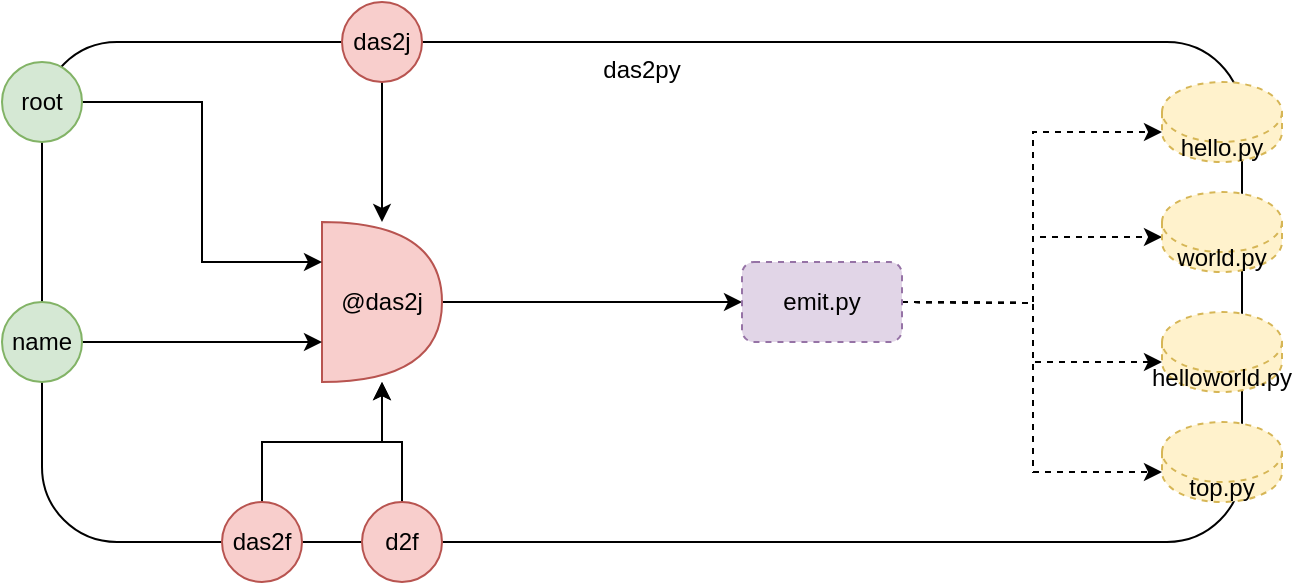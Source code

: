 <mxfile version="14.6.13" type="device" pages="5"><diagram name="das2py" id="9DYLcLWnJguJv8Yd-ZPP"><mxGraphModel dx="1843" dy="1282" grid="1" gridSize="10" guides="1" tooltips="1" connect="1" arrows="1" fold="1" page="1" pageScale="1" pageWidth="1100" pageHeight="850" math="0" shadow="0"><root><mxCell id="d20j3JgO-_pLVI0-bR6E-0"/><mxCell id="d20j3JgO-_pLVI0-bR6E-1" parent="d20j3JgO-_pLVI0-bR6E-0"/><mxCell id="d20j3JgO-_pLVI0-bR6E-3" value="das2py" style="rounded=1;whiteSpace=wrap;html=1;verticalAlign=top;" vertex="1" parent="d20j3JgO-_pLVI0-bR6E-1"><mxGeometry x="120" y="80" width="600" height="250" as="geometry"/></mxCell><mxCell id="d20j3JgO-_pLVI0-bR6E-4" style="edgeStyle=orthogonalEdgeStyle;rounded=0;orthogonalLoop=1;jettySize=auto;html=1;exitX=0.5;exitY=1;exitDx=0;exitDy=0;" edge="1" parent="d20j3JgO-_pLVI0-bR6E-1" source="d20j3JgO-_pLVI0-bR6E-5" target="d20j3JgO-_pLVI0-bR6E-7"><mxGeometry relative="1" as="geometry"/></mxCell><mxCell id="d20j3JgO-_pLVI0-bR6E-5" value="das2j" style="ellipse;whiteSpace=wrap;html=1;aspect=fixed;fillColor=#f8cecc;strokeColor=#b85450;" vertex="1" parent="d20j3JgO-_pLVI0-bR6E-1"><mxGeometry x="270" y="60" width="40" height="40" as="geometry"/></mxCell><mxCell id="d20j3JgO-_pLVI0-bR6E-6" style="edgeStyle=orthogonalEdgeStyle;rounded=0;orthogonalLoop=1;jettySize=auto;html=1;exitX=1;exitY=0.5;exitDx=0;exitDy=0;exitPerimeter=0;entryX=0;entryY=0.5;entryDx=0;entryDy=0;" edge="1" parent="d20j3JgO-_pLVI0-bR6E-1" source="d20j3JgO-_pLVI0-bR6E-7" target="d20j3JgO-_pLVI0-bR6E-71"><mxGeometry relative="1" as="geometry"><mxPoint x="360" y="210" as="targetPoint"/></mxGeometry></mxCell><mxCell id="d20j3JgO-_pLVI0-bR6E-7" value="@das2j" style="shape=or;whiteSpace=wrap;html=1;fillColor=#f8cecc;strokeColor=#b85450;" vertex="1" parent="d20j3JgO-_pLVI0-bR6E-1"><mxGeometry x="260" y="170" width="60" height="80" as="geometry"/></mxCell><mxCell id="d20j3JgO-_pLVI0-bR6E-8" style="edgeStyle=orthogonalEdgeStyle;rounded=0;orthogonalLoop=1;jettySize=auto;html=1;exitX=1;exitY=0.5;exitDx=0;exitDy=0;exitPerimeter=0;entryX=0;entryY=1;entryDx=0;entryDy=-15;dashed=1;entryPerimeter=0;" edge="1" parent="d20j3JgO-_pLVI0-bR6E-1" target="d20j3JgO-_pLVI0-bR6E-63"><mxGeometry relative="1" as="geometry"><mxPoint x="550.0" y="210" as="sourcePoint"/></mxGeometry></mxCell><mxCell id="d20j3JgO-_pLVI0-bR6E-9" style="edgeStyle=orthogonalEdgeStyle;rounded=0;orthogonalLoop=1;jettySize=auto;html=1;entryX=0;entryY=1;entryDx=0;entryDy=-15;dashed=1;entryPerimeter=0;" edge="1" parent="d20j3JgO-_pLVI0-bR6E-1" target="d20j3JgO-_pLVI0-bR6E-65"><mxGeometry relative="1" as="geometry"><mxPoint x="550.0" y="210" as="sourcePoint"/></mxGeometry></mxCell><mxCell id="d20j3JgO-_pLVI0-bR6E-10" style="edgeStyle=orthogonalEdgeStyle;rounded=0;orthogonalLoop=1;jettySize=auto;html=1;entryX=0;entryY=1;entryDx=0;entryDy=-15;dashed=1;entryPerimeter=0;" edge="1" parent="d20j3JgO-_pLVI0-bR6E-1" target="d20j3JgO-_pLVI0-bR6E-66"><mxGeometry relative="1" as="geometry"><mxPoint x="550.0" y="210" as="sourcePoint"/></mxGeometry></mxCell><mxCell id="d20j3JgO-_pLVI0-bR6E-11" style="edgeStyle=orthogonalEdgeStyle;rounded=0;orthogonalLoop=1;jettySize=auto;html=1;entryX=0;entryY=0;entryDx=0;entryDy=22.5;dashed=1;entryPerimeter=0;" edge="1" parent="d20j3JgO-_pLVI0-bR6E-1" target="d20j3JgO-_pLVI0-bR6E-64"><mxGeometry relative="1" as="geometry"><mxPoint x="550.0" y="210" as="sourcePoint"/></mxGeometry></mxCell><mxCell id="d20j3JgO-_pLVI0-bR6E-30" style="edgeStyle=orthogonalEdgeStyle;rounded=0;orthogonalLoop=1;jettySize=auto;html=1;exitX=1;exitY=0.5;exitDx=0;exitDy=0;entryX=0;entryY=0.75;entryDx=0;entryDy=0;entryPerimeter=0;" edge="1" parent="d20j3JgO-_pLVI0-bR6E-1" source="d20j3JgO-_pLVI0-bR6E-31" target="d20j3JgO-_pLVI0-bR6E-7"><mxGeometry relative="1" as="geometry"/></mxCell><mxCell id="d20j3JgO-_pLVI0-bR6E-31" value="name" style="ellipse;whiteSpace=wrap;html=1;aspect=fixed;fillColor=#d5e8d4;strokeColor=#82b366;" vertex="1" parent="d20j3JgO-_pLVI0-bR6E-1"><mxGeometry x="100" y="210" width="40" height="40" as="geometry"/></mxCell><mxCell id="d20j3JgO-_pLVI0-bR6E-52" style="edgeStyle=orthogonalEdgeStyle;rounded=0;orthogonalLoop=1;jettySize=auto;html=1;exitX=1;exitY=0.5;exitDx=0;exitDy=0;entryX=0;entryY=0.25;entryDx=0;entryDy=0;entryPerimeter=0;endArrow=classic;endFill=1;strokeColor=#000000;strokeWidth=1;" edge="1" parent="d20j3JgO-_pLVI0-bR6E-1" source="d20j3JgO-_pLVI0-bR6E-53" target="d20j3JgO-_pLVI0-bR6E-7"><mxGeometry relative="1" as="geometry"/></mxCell><mxCell id="d20j3JgO-_pLVI0-bR6E-53" value="root" style="ellipse;whiteSpace=wrap;html=1;aspect=fixed;fillColor=#d5e8d4;strokeColor=#82b366;" vertex="1" parent="d20j3JgO-_pLVI0-bR6E-1"><mxGeometry x="100" y="90" width="40" height="40" as="geometry"/></mxCell><mxCell id="d20j3JgO-_pLVI0-bR6E-63" value="hello.py" style="shape=cylinder3;whiteSpace=wrap;html=1;boundedLbl=1;backgroundOutline=1;size=15;dashed=1;fillColor=#fff2cc;strokeColor=#d6b656;" vertex="1" parent="d20j3JgO-_pLVI0-bR6E-1"><mxGeometry x="680" y="100" width="60" height="40" as="geometry"/></mxCell><mxCell id="d20j3JgO-_pLVI0-bR6E-64" value="world.py" style="shape=cylinder3;whiteSpace=wrap;html=1;boundedLbl=1;backgroundOutline=1;size=15;dashed=1;fillColor=#fff2cc;strokeColor=#d6b656;" vertex="1" parent="d20j3JgO-_pLVI0-bR6E-1"><mxGeometry x="680" y="155" width="60" height="40" as="geometry"/></mxCell><mxCell id="d20j3JgO-_pLVI0-bR6E-65" value="helloworld.py" style="shape=cylinder3;whiteSpace=wrap;html=1;boundedLbl=1;backgroundOutline=1;size=15;dashed=1;fillColor=#fff2cc;strokeColor=#d6b656;" vertex="1" parent="d20j3JgO-_pLVI0-bR6E-1"><mxGeometry x="680" y="215" width="60" height="40" as="geometry"/></mxCell><mxCell id="d20j3JgO-_pLVI0-bR6E-66" value="top.py" style="shape=cylinder3;whiteSpace=wrap;html=1;boundedLbl=1;backgroundOutline=1;size=15;dashed=1;fillColor=#fff2cc;strokeColor=#d6b656;" vertex="1" parent="d20j3JgO-_pLVI0-bR6E-1"><mxGeometry x="680" y="270" width="60" height="40" as="geometry"/></mxCell><mxCell id="d20j3JgO-_pLVI0-bR6E-67" style="edgeStyle=orthogonalEdgeStyle;rounded=0;orthogonalLoop=1;jettySize=auto;html=1;endArrow=classic;endFill=1;strokeColor=#000000;strokeWidth=1;" edge="1" parent="d20j3JgO-_pLVI0-bR6E-1" source="d20j3JgO-_pLVI0-bR6E-68" target="d20j3JgO-_pLVI0-bR6E-7"><mxGeometry relative="1" as="geometry"><Array as="points"><mxPoint x="230" y="280"/><mxPoint x="290" y="280"/></Array></mxGeometry></mxCell><mxCell id="d20j3JgO-_pLVI0-bR6E-68" value="das2f" style="ellipse;whiteSpace=wrap;html=1;aspect=fixed;fillColor=#f8cecc;strokeColor=#b85450;" vertex="1" parent="d20j3JgO-_pLVI0-bR6E-1"><mxGeometry x="210" y="310" width="40" height="40" as="geometry"/></mxCell><mxCell id="d20j3JgO-_pLVI0-bR6E-69" style="edgeStyle=orthogonalEdgeStyle;rounded=0;orthogonalLoop=1;jettySize=auto;html=1;exitX=0.5;exitY=0;exitDx=0;exitDy=0;endArrow=classic;endFill=1;strokeColor=#000000;strokeWidth=1;" edge="1" parent="d20j3JgO-_pLVI0-bR6E-1" source="d20j3JgO-_pLVI0-bR6E-70" target="d20j3JgO-_pLVI0-bR6E-7"><mxGeometry relative="1" as="geometry"/></mxCell><mxCell id="d20j3JgO-_pLVI0-bR6E-70" value="d2f" style="ellipse;whiteSpace=wrap;html=1;aspect=fixed;fillColor=#f8cecc;strokeColor=#b85450;" vertex="1" parent="d20j3JgO-_pLVI0-bR6E-1"><mxGeometry x="280" y="310" width="40" height="40" as="geometry"/></mxCell><mxCell id="d20j3JgO-_pLVI0-bR6E-71" value="emit.py" style="rounded=1;whiteSpace=wrap;html=1;fillColor=#e1d5e7;strokeColor=#9673a6;dashed=1;" vertex="1" parent="d20j3JgO-_pLVI0-bR6E-1"><mxGeometry x="470" y="190" width="80" height="40" as="geometry"/></mxCell></root></mxGraphModel></diagram><diagram name="das2j" id="S0UH6ETYxA99U-eOvsfX"><mxGraphModel dx="1106" dy="769" grid="1" gridSize="10" guides="1" tooltips="1" connect="1" arrows="1" fold="1" page="1" pageScale="1" pageWidth="1100" pageHeight="850" math="0" shadow="0"><root><mxCell id="1F_wkadoVU51hb8xcIKA-0"/><mxCell id="1F_wkadoVU51hb8xcIKA-1" parent="1F_wkadoVU51hb8xcIKA-0"/><mxCell id="1F_wkadoVU51hb8xcIKA-12" value="das2j" style="rounded=1;whiteSpace=wrap;html=1;verticalAlign=top;" vertex="1" parent="1F_wkadoVU51hb8xcIKA-1"><mxGeometry x="140" y="420" width="650" height="230" as="geometry"/></mxCell><mxCell id="1F_wkadoVU51hb8xcIKA-13" style="edgeStyle=orthogonalEdgeStyle;rounded=0;orthogonalLoop=1;jettySize=auto;html=1;entryX=0;entryY=0.5;entryDx=0;entryDy=0;entryPerimeter=0;" edge="1" parent="1F_wkadoVU51hb8xcIKA-1" source="1F_wkadoVU51hb8xcIKA-14" target="1F_wkadoVU51hb8xcIKA-19"><mxGeometry relative="1" as="geometry"/></mxCell><mxCell id="1F_wkadoVU51hb8xcIKA-14" value="name&lt;br&gt;4" style="ellipse;whiteSpace=wrap;html=1;aspect=fixed;fillColor=#d5e8d4;strokeColor=#82b366;" vertex="1" parent="1F_wkadoVU51hb8xcIKA-1"><mxGeometry x="120" y="530" width="40" height="40" as="geometry"/></mxCell><mxCell id="1F_wkadoVU51hb8xcIKA-15" style="edgeStyle=orthogonalEdgeStyle;rounded=0;orthogonalLoop=1;jettySize=auto;html=1;exitX=0.5;exitY=1;exitDx=0;exitDy=0;" edge="1" parent="1F_wkadoVU51hb8xcIKA-1" source="1F_wkadoVU51hb8xcIKA-16" target="1F_wkadoVU51hb8xcIKA-19"><mxGeometry relative="1" as="geometry"/></mxCell><mxCell id="1F_wkadoVU51hb8xcIKA-16" value="das2f&lt;br&gt;6" style="ellipse;whiteSpace=wrap;html=1;aspect=fixed;fillColor=#f8cecc;strokeColor=#b85450;" vertex="1" parent="1F_wkadoVU51hb8xcIKA-1"><mxGeometry x="280" y="400" width="40" height="40" as="geometry"/></mxCell><mxCell id="1F_wkadoVU51hb8xcIKA-17" style="edgeStyle=orthogonalEdgeStyle;rounded=0;orthogonalLoop=1;jettySize=auto;html=1;exitX=1;exitY=0.5;exitDx=0;exitDy=0;exitPerimeter=0;endArrow=classic;endFill=1;strokeColor=#000000;strokeWidth=1;" edge="1" parent="1F_wkadoVU51hb8xcIKA-1" source="1F_wkadoVU51hb8xcIKA-19"><mxGeometry relative="1" as="geometry"><mxPoint x="520" y="550" as="targetPoint"/></mxGeometry></mxCell><mxCell id="1F_wkadoVU51hb8xcIKA-18" value="fb" style="edgeLabel;html=1;align=center;verticalAlign=middle;resizable=0;points=[];" vertex="1" connectable="0" parent="1F_wkadoVU51hb8xcIKA-17"><mxGeometry x="-0.011" y="-2" relative="1" as="geometry"><mxPoint as="offset"/></mxGeometry></mxCell><mxCell id="1F_wkadoVU51hb8xcIKA-19" value="@das2f" style="shape=or;whiteSpace=wrap;html=1;fillColor=#f8cecc;strokeColor=#b85450;" vertex="1" parent="1F_wkadoVU51hb8xcIKA-1"><mxGeometry x="270" y="510" width="60" height="80" as="geometry"/></mxCell><mxCell id="1F_wkadoVU51hb8xcIKA-20" value="das2f" style="rounded=1;whiteSpace=wrap;html=1;verticalAlign=top;" vertex="1" parent="1F_wkadoVU51hb8xcIKA-1"><mxGeometry x="140" y="690" width="570" height="210" as="geometry"/></mxCell><mxCell id="1F_wkadoVU51hb8xcIKA-25" style="edgeStyle=orthogonalEdgeStyle;rounded=0;orthogonalLoop=1;jettySize=auto;html=1;exitX=1;exitY=0.5;exitDx=0;exitDy=0;entryX=0;entryY=0.5;entryDx=0;entryDy=0;dashed=1;endArrow=classic;endFill=1;strokeColor=#000000;strokeWidth=1;" edge="1" parent="1F_wkadoVU51hb8xcIKA-1" target="1F_wkadoVU51hb8xcIKA-73"><mxGeometry relative="1" as="geometry"><mxPoint x="600.0" y="820.0" as="targetPoint"/><mxPoint x="560" y="820" as="sourcePoint"/></mxGeometry></mxCell><mxCell id="1F_wkadoVU51hb8xcIKA-50" style="edgeStyle=orthogonalEdgeStyle;rounded=0;orthogonalLoop=1;jettySize=auto;html=1;entryX=0;entryY=0.25;entryDx=0;entryDy=0;entryPerimeter=0;endArrow=classic;endFill=1;strokeColor=#000000;strokeWidth=1;" edge="1" parent="1F_wkadoVU51hb8xcIKA-1" source="1F_wkadoVU51hb8xcIKA-51" target="1F_wkadoVU51hb8xcIKA-19"><mxGeometry relative="1" as="geometry"><Array as="points"><mxPoint x="240" y="480"/><mxPoint x="240" y="530"/></Array></mxGeometry></mxCell><mxCell id="1F_wkadoVU51hb8xcIKA-51" value="root&lt;br&gt;3" style="ellipse;whiteSpace=wrap;html=1;aspect=fixed;fillColor=#d5e8d4;strokeColor=#82b366;" vertex="1" parent="1F_wkadoVU51hb8xcIKA-1"><mxGeometry x="120" y="460" width="40" height="40" as="geometry"/></mxCell><mxCell id="1F_wkadoVU51hb8xcIKA-59" style="edgeStyle=orthogonalEdgeStyle;rounded=0;orthogonalLoop=1;jettySize=auto;html=1;exitX=1;exitY=0.5;exitDx=0;exitDy=0;entryX=0;entryY=0.75;entryDx=0;entryDy=0;entryPerimeter=0;endArrow=classic;endFill=1;strokeColor=#000000;strokeWidth=1;" edge="1" parent="1F_wkadoVU51hb8xcIKA-1" source="1F_wkadoVU51hb8xcIKA-60" target="1F_wkadoVU51hb8xcIKA-19"><mxGeometry relative="1" as="geometry"/></mxCell><mxCell id="1F_wkadoVU51hb8xcIKA-60" value="d2f&lt;br&gt;5" style="ellipse;whiteSpace=wrap;html=1;aspect=fixed;fillColor=#f8cecc;strokeColor=#b85450;" vertex="1" parent="1F_wkadoVU51hb8xcIKA-1"><mxGeometry x="120" y="590" width="40" height="40" as="geometry"/></mxCell><mxCell id="1F_wkadoVU51hb8xcIKA-61" style="edgeStyle=orthogonalEdgeStyle;rounded=0;orthogonalLoop=1;jettySize=auto;html=1;exitX=1;exitY=0.5;exitDx=0;exitDy=0;entryX=0;entryY=0.5;entryDx=0;entryDy=0;dashed=1;endArrow=classic;endFill=1;strokeColor=#000000;strokeWidth=1;" edge="1" parent="1F_wkadoVU51hb8xcIKA-1" source="1F_wkadoVU51hb8xcIKA-62" target="1F_wkadoVU51hb8xcIKA-74"><mxGeometry relative="1" as="geometry"/></mxCell><mxCell id="1F_wkadoVU51hb8xcIKA-62" value="" style="rounded=1;whiteSpace=wrap;html=1;fillColor=#e1d5e7;strokeColor=#9673a6;dashed=1;" vertex="1" parent="1F_wkadoVU51hb8xcIKA-1"><mxGeometry x="520" y="530" width="80" height="40" as="geometry"/></mxCell><mxCell id="1F_wkadoVU51hb8xcIKA-73" value="fb" style="ellipse;whiteSpace=wrap;html=1;aspect=fixed;fillColor=#fff2cc;strokeColor=#d6b656;" vertex="1" parent="1F_wkadoVU51hb8xcIKA-1"><mxGeometry x="690" y="800" width="40" height="40" as="geometry"/></mxCell><mxCell id="1F_wkadoVU51hb8xcIKA-74" value="json" style="ellipse;whiteSpace=wrap;html=1;aspect=fixed;fillColor=#fff2cc;strokeColor=#d6b656;" vertex="1" parent="1F_wkadoVU51hb8xcIKA-1"><mxGeometry x="770" y="530" width="40" height="40" as="geometry"/></mxCell></root></mxGraphModel></diagram><diagram name="das2f" id="x_h_1DCZVmt9N0B3Liyk"><mxGraphModel dx="1106" dy="769" grid="1" gridSize="10" guides="1" tooltips="1" connect="1" arrows="1" fold="1" page="1" pageScale="1" pageWidth="1100" pageHeight="850" math="0" shadow="0"><root><mxCell id="S8EHUUhpKhgwpKNhzL5N-0"/><mxCell id="S8EHUUhpKhgwpKNhzL5N-1" parent="S8EHUUhpKhgwpKNhzL5N-0"/><mxCell id="S8EHUUhpKhgwpKNhzL5N-20" value="das2f" style="rounded=1;whiteSpace=wrap;html=1;verticalAlign=top;" vertex="1" parent="S8EHUUhpKhgwpKNhzL5N-1"><mxGeometry x="140" y="690" width="570" height="210" as="geometry"/></mxCell><mxCell id="S8EHUUhpKhgwpKNhzL5N-21" style="edgeStyle=orthogonalEdgeStyle;rounded=0;orthogonalLoop=1;jettySize=auto;html=1;exitX=0.5;exitY=1;exitDx=0;exitDy=0;" edge="1" parent="S8EHUUhpKhgwpKNhzL5N-1" source="S8EHUUhpKhgwpKNhzL5N-22" target="S8EHUUhpKhgwpKNhzL5N-24"><mxGeometry relative="1" as="geometry"/></mxCell><mxCell id="S8EHUUhpKhgwpKNhzL5N-22" value="d2f" style="ellipse;whiteSpace=wrap;html=1;aspect=fixed;fillColor=#f8cecc;strokeColor=#b85450;" vertex="1" parent="S8EHUUhpKhgwpKNhzL5N-1"><mxGeometry x="280" y="670" width="40" height="40" as="geometry"/></mxCell><mxCell id="S8EHUUhpKhgwpKNhzL5N-23" style="edgeStyle=orthogonalEdgeStyle;rounded=0;orthogonalLoop=1;jettySize=auto;html=1;exitX=1;exitY=0.5;exitDx=0;exitDy=0;exitPerimeter=0;entryX=0;entryY=0.5;entryDx=0;entryDy=0;entryPerimeter=0;endArrow=classic;endFill=1;strokeColor=#000000;strokeWidth=1;opacity=50;" edge="1" parent="S8EHUUhpKhgwpKNhzL5N-1" source="S8EHUUhpKhgwpKNhzL5N-24" target="S8EHUUhpKhgwpKNhzL5N-76"><mxGeometry relative="1" as="geometry"/></mxCell><mxCell id="S8EHUUhpKhgwpKNhzL5N-24" value="@d2f" style="shape=or;whiteSpace=wrap;html=1;fillColor=#f8cecc;strokeColor=#b85450;" vertex="1" parent="S8EHUUhpKhgwpKNhzL5N-1"><mxGeometry x="270" y="780" width="60" height="80" as="geometry"/></mxCell><mxCell id="S8EHUUhpKhgwpKNhzL5N-25" style="edgeStyle=orthogonalEdgeStyle;rounded=0;orthogonalLoop=1;jettySize=auto;html=1;exitX=1;exitY=0.5;exitDx=0;exitDy=0;entryX=0;entryY=0.5;entryDx=0;entryDy=0;dashed=1;endArrow=classic;endFill=1;strokeColor=#000000;strokeWidth=1;" edge="1" parent="S8EHUUhpKhgwpKNhzL5N-1" source="S8EHUUhpKhgwpKNhzL5N-26" target="S8EHUUhpKhgwpKNhzL5N-73"><mxGeometry relative="1" as="geometry"><mxPoint x="600.0" y="820.0" as="targetPoint"/></mxGeometry></mxCell><mxCell id="S8EHUUhpKhgwpKNhzL5N-26" value="" style="rounded=1;whiteSpace=wrap;html=1;fillColor=#e1d5e7;strokeColor=#9673a6;dashed=1;" vertex="1" parent="S8EHUUhpKhgwpKNhzL5N-1"><mxGeometry x="480" y="800" width="80" height="40" as="geometry"/></mxCell><mxCell id="S8EHUUhpKhgwpKNhzL5N-32" style="edgeStyle=orthogonalEdgeStyle;rounded=0;orthogonalLoop=1;jettySize=auto;html=1;exitX=1;exitY=0.5;exitDx=0;exitDy=0;entryX=0;entryY=0.75;entryDx=0;entryDy=0;entryPerimeter=0;endArrow=classicThin;endFill=1;strokeWidth=1;" edge="1" parent="S8EHUUhpKhgwpKNhzL5N-1" source="S8EHUUhpKhgwpKNhzL5N-33" target="S8EHUUhpKhgwpKNhzL5N-24"><mxGeometry relative="1" as="geometry"/></mxCell><mxCell id="S8EHUUhpKhgwpKNhzL5N-33" value="name" style="ellipse;whiteSpace=wrap;html=1;aspect=fixed;fillColor=#d5e8d4;strokeColor=#6c8ebf;" vertex="1" parent="S8EHUUhpKhgwpKNhzL5N-1"><mxGeometry x="120" y="820" width="40" height="40" as="geometry"/></mxCell><mxCell id="S8EHUUhpKhgwpKNhzL5N-48" style="edgeStyle=orthogonalEdgeStyle;rounded=0;orthogonalLoop=1;jettySize=auto;html=1;exitX=1;exitY=0.5;exitDx=0;exitDy=0;entryX=0;entryY=0.25;entryDx=0;entryDy=0;entryPerimeter=0;endArrow=classicThin;endFill=1;strokeWidth=1;" edge="1" parent="S8EHUUhpKhgwpKNhzL5N-1" source="S8EHUUhpKhgwpKNhzL5N-49" target="S8EHUUhpKhgwpKNhzL5N-24"><mxGeometry relative="1" as="geometry"/></mxCell><mxCell id="S8EHUUhpKhgwpKNhzL5N-49" value="root" style="ellipse;whiteSpace=wrap;html=1;aspect=fixed;fillColor=#d5e8d4;strokeColor=#82b366;" vertex="1" parent="S8EHUUhpKhgwpKNhzL5N-1"><mxGeometry x="120" y="740" width="40" height="40" as="geometry"/></mxCell><mxCell id="S8EHUUhpKhgwpKNhzL5N-73" value="fb" style="ellipse;whiteSpace=wrap;html=1;aspect=fixed;fillColor=#fff2cc;strokeColor=#d6b656;" vertex="1" parent="S8EHUUhpKhgwpKNhzL5N-1"><mxGeometry x="690" y="800" width="40" height="40" as="geometry"/></mxCell><mxCell id="S8EHUUhpKhgwpKNhzL5N-75" style="edgeStyle=orthogonalEdgeStyle;rounded=0;orthogonalLoop=1;jettySize=auto;html=1;exitX=1;exitY=0;exitDx=0;exitDy=30;exitPerimeter=0;entryX=0;entryY=0.5;entryDx=0;entryDy=0;dashed=1;endArrow=classic;endFill=1;strokeColor=#000000;strokeWidth=1;opacity=50;" edge="1" parent="S8EHUUhpKhgwpKNhzL5N-1" source="S8EHUUhpKhgwpKNhzL5N-76" target="S8EHUUhpKhgwpKNhzL5N-26"><mxGeometry relative="1" as="geometry"/></mxCell><mxCell id="S8EHUUhpKhgwpKNhzL5N-76" value="fb.pl" style="shape=cylinder3;whiteSpace=wrap;html=1;boundedLbl=1;backgroundOutline=1;size=15;dashed=1;opacity=50;" vertex="1" parent="S8EHUUhpKhgwpKNhzL5N-1"><mxGeometry x="370" y="795" width="60" height="50" as="geometry"/></mxCell></root></mxGraphModel></diagram><diagram name="d2f" id="mx-KuRdPw8dYCFC_V-0q"><mxGraphModel dx="1106" dy="-81" grid="1" gridSize="10" guides="1" tooltips="1" connect="1" arrows="1" fold="1" page="1" pageScale="1" pageWidth="1100" pageHeight="850" math="0" shadow="0"><root><mxCell id="nqGomB7XpQBJ9pJzGd2I-0"/><mxCell id="nqGomB7XpQBJ9pJzGd2I-1" parent="nqGomB7XpQBJ9pJzGd2I-0"/><mxCell id="nqGomB7XpQBJ9pJzGd2I-27" value="d2f" style="rounded=1;whiteSpace=wrap;html=1;verticalAlign=top;" vertex="1" parent="nqGomB7XpQBJ9pJzGd2I-1"><mxGeometry x="140" y="960" width="300" height="230" as="geometry"/></mxCell><mxCell id="nqGomB7XpQBJ9pJzGd2I-28" style="edgeStyle=orthogonalEdgeStyle;rounded=0;orthogonalLoop=1;jettySize=auto;html=1;exitX=1;exitY=0.5;exitDx=0;exitDy=0;entryX=0;entryY=0.5;entryDx=0;entryDy=0;dashed=1;endArrow=classic;endFill=1;strokeColor=#000000;strokeWidth=1;" edge="1" parent="nqGomB7XpQBJ9pJzGd2I-1" source="nqGomB7XpQBJ9pJzGd2I-29" target="nqGomB7XpQBJ9pJzGd2I-72"><mxGeometry relative="1" as="geometry"/></mxCell><mxCell id="nqGomB7XpQBJ9pJzGd2I-29" value="" style="rounded=1;whiteSpace=wrap;html=1;fillColor=#e1d5e7;strokeColor=#9673a6;" vertex="1" parent="nqGomB7XpQBJ9pJzGd2I-1"><mxGeometry x="220" y="1080" width="80" height="60" as="geometry"/></mxCell><mxCell id="nqGomB7XpQBJ9pJzGd2I-34" style="edgeStyle=orthogonalEdgeStyle;rounded=0;orthogonalLoop=1;jettySize=auto;html=1;exitX=1;exitY=0.5;exitDx=0;exitDy=0;entryX=0;entryY=0.5;entryDx=0;entryDy=0;" edge="1" parent="nqGomB7XpQBJ9pJzGd2I-1" source="nqGomB7XpQBJ9pJzGd2I-36" target="nqGomB7XpQBJ9pJzGd2I-29"><mxGeometry relative="1" as="geometry"/></mxCell><mxCell id="nqGomB7XpQBJ9pJzGd2I-35" value="duct2" style="edgeLabel;html=1;align=center;verticalAlign=middle;resizable=0;points=[];" vertex="1" connectable="0" parent="nqGomB7XpQBJ9pJzGd2I-34"><mxGeometry x="-0.233" y="2" relative="1" as="geometry"><mxPoint as="offset"/></mxGeometry></mxCell><mxCell id="nqGomB7XpQBJ9pJzGd2I-36" value="name" style="ellipse;whiteSpace=wrap;html=1;aspect=fixed;fillColor=#d5e8d4;strokeColor=#6c8ebf;" vertex="1" parent="nqGomB7XpQBJ9pJzGd2I-1"><mxGeometry x="120" y="1090" width="40" height="40" as="geometry"/></mxCell><mxCell id="nqGomB7XpQBJ9pJzGd2I-37" value="pfr" style="ellipse;whiteSpace=wrap;html=1;aspect=fixed;fillColor=#f8cecc;strokeColor=#b85450;" vertex="1" parent="nqGomB7XpQBJ9pJzGd2I-1"><mxGeometry x="210" y="990" width="40" height="40" as="geometry"/></mxCell><mxCell id="nqGomB7XpQBJ9pJzGd2I-38" value="sed" style="ellipse;whiteSpace=wrap;html=1;aspect=fixed;fillColor=#f8cecc;strokeColor=#b85450;" vertex="1" parent="nqGomB7XpQBJ9pJzGd2I-1"><mxGeometry x="300" y="990" width="40" height="40" as="geometry"/></mxCell><mxCell id="nqGomB7XpQBJ9pJzGd2I-39" value="sort" style="ellipse;whiteSpace=wrap;html=1;aspect=fixed;fillColor=#f8cecc;strokeColor=#b85450;" vertex="1" parent="nqGomB7XpQBJ9pJzGd2I-1"><mxGeometry x="355" y="990" width="40" height="40" as="geometry"/></mxCell><mxCell id="nqGomB7XpQBJ9pJzGd2I-45" style="edgeStyle=orthogonalEdgeStyle;rounded=0;orthogonalLoop=1;jettySize=auto;html=1;exitX=1;exitY=0.5;exitDx=0;exitDy=0;entryX=0;entryY=0.25;entryDx=0;entryDy=0;" edge="1" parent="nqGomB7XpQBJ9pJzGd2I-1" source="nqGomB7XpQBJ9pJzGd2I-47" target="nqGomB7XpQBJ9pJzGd2I-29"><mxGeometry relative="1" as="geometry"><Array as="points"><mxPoint x="200" y="1040"/><mxPoint x="200" y="1095"/></Array></mxGeometry></mxCell><mxCell id="nqGomB7XpQBJ9pJzGd2I-46" value="duct1" style="edgeLabel;html=1;align=center;verticalAlign=middle;resizable=0;points=[];" vertex="1" connectable="0" parent="nqGomB7XpQBJ9pJzGd2I-45"><mxGeometry x="0.13" relative="1" as="geometry"><mxPoint as="offset"/></mxGeometry></mxCell><mxCell id="nqGomB7XpQBJ9pJzGd2I-47" value="root" style="ellipse;whiteSpace=wrap;html=1;aspect=fixed;fillColor=#d5e8d4;strokeColor=#82b366;" vertex="1" parent="nqGomB7XpQBJ9pJzGd2I-1"><mxGeometry x="120" y="1020" width="40" height="40" as="geometry"/></mxCell><mxCell id="nqGomB7XpQBJ9pJzGd2I-72" value="fb" style="ellipse;whiteSpace=wrap;html=1;aspect=fixed;fillColor=#fff2cc;strokeColor=#d6b656;" vertex="1" parent="nqGomB7XpQBJ9pJzGd2I-1"><mxGeometry x="420" y="1090" width="40" height="40" as="geometry"/></mxCell><mxCell id="0aeY-QCUm9t17uxf2V8X-1" value="string" style="text;html=1;align=center;verticalAlign=middle;resizable=0;points=[];autosize=1;strokeColor=none;" vertex="1" parent="nqGomB7XpQBJ9pJzGd2I-1"><mxGeometry x="20" y="1030" width="40" height="20" as="geometry"/></mxCell><mxCell id="0aeY-QCUm9t17uxf2V8X-2" value="string" style="text;html=1;align=center;verticalAlign=middle;resizable=0;points=[];autosize=1;strokeColor=none;" vertex="1" parent="nqGomB7XpQBJ9pJzGd2I-1"><mxGeometry x="20" y="1100" width="40" height="20" as="geometry"/></mxCell><mxCell id="0aeY-QCUm9t17uxf2V8X-3" value="PROLOG style factbase" style="text;html=1;align=center;verticalAlign=middle;resizable=0;points=[];autosize=1;strokeColor=none;" vertex="1" parent="nqGomB7XpQBJ9pJzGd2I-1"><mxGeometry x="470" y="1100" width="140" height="20" as="geometry"/></mxCell></root></mxGraphModel></diagram><diagram id="QTGyIGncSPA2Pm1gwpI6" name="obsolete"><mxGraphModel dx="1106" dy="769" grid="1" gridSize="10" guides="1" tooltips="1" connect="1" arrows="1" fold="1" page="1" pageScale="1" pageWidth="1100" pageHeight="850" math="0" shadow="0"><root><mxCell id="0"/><mxCell id="1" parent="0"/><mxCell id="zOqLqZQxqcEyqAdoZ7LE-76" value="dev.bash" style="rounded=1;whiteSpace=wrap;html=1;verticalAlign=top;" parent="1" vertex="1"><mxGeometry x="80" y="1260" width="210" height="370" as="geometry"/></mxCell><mxCell id="zOqLqZQxqcEyqAdoZ7LE-1" value="das2py" style="rounded=1;whiteSpace=wrap;html=1;verticalAlign=top;" parent="1" vertex="1"><mxGeometry x="120" y="80" width="600" height="250" as="geometry"/></mxCell><mxCell id="zOqLqZQxqcEyqAdoZ7LE-20" style="edgeStyle=orthogonalEdgeStyle;rounded=0;orthogonalLoop=1;jettySize=auto;html=1;exitX=0.5;exitY=1;exitDx=0;exitDy=0;" parent="1" source="zOqLqZQxqcEyqAdoZ7LE-4" target="zOqLqZQxqcEyqAdoZ7LE-8" edge="1"><mxGeometry relative="1" as="geometry"/></mxCell><mxCell id="zOqLqZQxqcEyqAdoZ7LE-4" value="das2j" style="ellipse;whiteSpace=wrap;html=1;aspect=fixed;fillColor=#f8cecc;strokeColor=#b85450;" parent="1" vertex="1"><mxGeometry x="270" y="60" width="40" height="40" as="geometry"/></mxCell><mxCell id="zOqLqZQxqcEyqAdoZ7LE-11" style="edgeStyle=orthogonalEdgeStyle;rounded=0;orthogonalLoop=1;jettySize=auto;html=1;exitX=1;exitY=0.5;exitDx=0;exitDy=0;exitPerimeter=0;entryX=0;entryY=0.5;entryDx=0;entryDy=0;" parent="1" source="zOqLqZQxqcEyqAdoZ7LE-8" target="zOqLqZQxqcEyqAdoZ7LE-137" edge="1"><mxGeometry relative="1" as="geometry"><mxPoint x="360" y="210" as="targetPoint"/></mxGeometry></mxCell><mxCell id="zOqLqZQxqcEyqAdoZ7LE-8" value="@das2j" style="shape=or;whiteSpace=wrap;html=1;fillColor=#f8cecc;strokeColor=#b85450;" parent="1" vertex="1"><mxGeometry x="260" y="170" width="60" height="80" as="geometry"/></mxCell><mxCell id="zOqLqZQxqcEyqAdoZ7LE-16" style="edgeStyle=orthogonalEdgeStyle;rounded=0;orthogonalLoop=1;jettySize=auto;html=1;exitX=1;exitY=0.5;exitDx=0;exitDy=0;exitPerimeter=0;entryX=0;entryY=1;entryDx=0;entryDy=-15;dashed=1;entryPerimeter=0;" parent="1" target="zOqLqZQxqcEyqAdoZ7LE-128" edge="1"><mxGeometry relative="1" as="geometry"><mxPoint x="550.0" y="210" as="sourcePoint"/></mxGeometry></mxCell><mxCell id="zOqLqZQxqcEyqAdoZ7LE-26" style="edgeStyle=orthogonalEdgeStyle;rounded=0;orthogonalLoop=1;jettySize=auto;html=1;entryX=0;entryY=1;entryDx=0;entryDy=-15;dashed=1;entryPerimeter=0;" parent="1" target="zOqLqZQxqcEyqAdoZ7LE-130" edge="1"><mxGeometry relative="1" as="geometry"><mxPoint x="550.0" y="210" as="sourcePoint"/></mxGeometry></mxCell><mxCell id="zOqLqZQxqcEyqAdoZ7LE-27" style="edgeStyle=orthogonalEdgeStyle;rounded=0;orthogonalLoop=1;jettySize=auto;html=1;entryX=0;entryY=1;entryDx=0;entryDy=-15;dashed=1;entryPerimeter=0;" parent="1" target="zOqLqZQxqcEyqAdoZ7LE-131" edge="1"><mxGeometry relative="1" as="geometry"><mxPoint x="550.0" y="210" as="sourcePoint"/></mxGeometry></mxCell><mxCell id="zOqLqZQxqcEyqAdoZ7LE-28" style="edgeStyle=orthogonalEdgeStyle;rounded=0;orthogonalLoop=1;jettySize=auto;html=1;entryX=0;entryY=0;entryDx=0;entryDy=22.5;dashed=1;entryPerimeter=0;" parent="1" target="zOqLqZQxqcEyqAdoZ7LE-129" edge="1"><mxGeometry relative="1" as="geometry"><mxPoint x="550.0" y="210" as="sourcePoint"/></mxGeometry></mxCell><mxCell id="zOqLqZQxqcEyqAdoZ7LE-17" value="das2j" style="rounded=1;whiteSpace=wrap;html=1;verticalAlign=top;" parent="1" vertex="1"><mxGeometry x="140" y="420" width="650" height="230" as="geometry"/></mxCell><mxCell id="zOqLqZQxqcEyqAdoZ7LE-35" style="edgeStyle=orthogonalEdgeStyle;rounded=0;orthogonalLoop=1;jettySize=auto;html=1;entryX=0;entryY=0.5;entryDx=0;entryDy=0;entryPerimeter=0;" parent="1" source="zOqLqZQxqcEyqAdoZ7LE-18" target="zOqLqZQxqcEyqAdoZ7LE-34" edge="1"><mxGeometry relative="1" as="geometry"/></mxCell><mxCell id="zOqLqZQxqcEyqAdoZ7LE-18" value="name&lt;br&gt;4" style="ellipse;whiteSpace=wrap;html=1;aspect=fixed;fillColor=#d5e8d4;strokeColor=#82b366;" parent="1" vertex="1"><mxGeometry x="120" y="530" width="40" height="40" as="geometry"/></mxCell><mxCell id="zOqLqZQxqcEyqAdoZ7LE-32" style="edgeStyle=orthogonalEdgeStyle;rounded=0;orthogonalLoop=1;jettySize=auto;html=1;exitX=0.5;exitY=1;exitDx=0;exitDy=0;" parent="1" source="zOqLqZQxqcEyqAdoZ7LE-33" target="zOqLqZQxqcEyqAdoZ7LE-34" edge="1"><mxGeometry relative="1" as="geometry"/></mxCell><mxCell id="zOqLqZQxqcEyqAdoZ7LE-33" value="das2f&lt;br&gt;6" style="ellipse;whiteSpace=wrap;html=1;aspect=fixed;fillColor=#f8cecc;strokeColor=#b85450;" parent="1" vertex="1"><mxGeometry x="280" y="400" width="40" height="40" as="geometry"/></mxCell><mxCell id="zOqLqZQxqcEyqAdoZ7LE-125" style="edgeStyle=orthogonalEdgeStyle;rounded=0;orthogonalLoop=1;jettySize=auto;html=1;exitX=1;exitY=0.5;exitDx=0;exitDy=0;exitPerimeter=0;endArrow=classic;endFill=1;strokeColor=#000000;strokeWidth=1;" parent="1" source="zOqLqZQxqcEyqAdoZ7LE-34" edge="1"><mxGeometry relative="1" as="geometry"><mxPoint x="520" y="550" as="targetPoint"/></mxGeometry></mxCell><mxCell id="zOqLqZQxqcEyqAdoZ7LE-155" value="fb" style="edgeLabel;html=1;align=center;verticalAlign=middle;resizable=0;points=[];" parent="zOqLqZQxqcEyqAdoZ7LE-125" vertex="1" connectable="0"><mxGeometry x="-0.011" y="-2" relative="1" as="geometry"><mxPoint as="offset"/></mxGeometry></mxCell><mxCell id="zOqLqZQxqcEyqAdoZ7LE-34" value="@das2f" style="shape=or;whiteSpace=wrap;html=1;fillColor=#f8cecc;strokeColor=#b85450;" parent="1" vertex="1"><mxGeometry x="270" y="510" width="60" height="80" as="geometry"/></mxCell><mxCell id="zOqLqZQxqcEyqAdoZ7LE-37" value="das2f" style="rounded=1;whiteSpace=wrap;html=1;verticalAlign=top;" parent="1" vertex="1"><mxGeometry x="140" y="690" width="570" height="210" as="geometry"/></mxCell><mxCell id="zOqLqZQxqcEyqAdoZ7LE-41" style="edgeStyle=orthogonalEdgeStyle;rounded=0;orthogonalLoop=1;jettySize=auto;html=1;exitX=0.5;exitY=1;exitDx=0;exitDy=0;" parent="1" source="zOqLqZQxqcEyqAdoZ7LE-42" target="zOqLqZQxqcEyqAdoZ7LE-44" edge="1"><mxGeometry relative="1" as="geometry"/></mxCell><mxCell id="zOqLqZQxqcEyqAdoZ7LE-42" value="d2f" style="ellipse;whiteSpace=wrap;html=1;aspect=fixed;fillColor=#f8cecc;strokeColor=#b85450;" parent="1" vertex="1"><mxGeometry x="280" y="670" width="40" height="40" as="geometry"/></mxCell><mxCell id="zOqLqZQxqcEyqAdoZ7LE-153" style="edgeStyle=orthogonalEdgeStyle;rounded=0;orthogonalLoop=1;jettySize=auto;html=1;exitX=1;exitY=0.5;exitDx=0;exitDy=0;exitPerimeter=0;entryX=0;entryY=0.5;entryDx=0;entryDy=0;entryPerimeter=0;endArrow=classic;endFill=1;strokeColor=#000000;strokeWidth=1;opacity=50;" parent="1" source="zOqLqZQxqcEyqAdoZ7LE-44" target="zOqLqZQxqcEyqAdoZ7LE-152" edge="1"><mxGeometry relative="1" as="geometry"/></mxCell><mxCell id="zOqLqZQxqcEyqAdoZ7LE-44" value="@d2f" style="shape=or;whiteSpace=wrap;html=1;fillColor=#f8cecc;strokeColor=#b85450;" parent="1" vertex="1"><mxGeometry x="270" y="780" width="60" height="80" as="geometry"/></mxCell><mxCell id="zOqLqZQxqcEyqAdoZ7LE-121" style="edgeStyle=orthogonalEdgeStyle;rounded=0;orthogonalLoop=1;jettySize=auto;html=1;exitX=1;exitY=0.5;exitDx=0;exitDy=0;entryX=0;entryY=0.5;entryDx=0;entryDy=0;dashed=1;endArrow=classic;endFill=1;strokeColor=#000000;strokeWidth=1;" parent="1" source="zOqLqZQxqcEyqAdoZ7LE-45" target="zOqLqZQxqcEyqAdoZ7LE-147" edge="1"><mxGeometry relative="1" as="geometry"><mxPoint x="600.0" y="820.0" as="targetPoint"/></mxGeometry></mxCell><mxCell id="zOqLqZQxqcEyqAdoZ7LE-45" value="" style="rounded=1;whiteSpace=wrap;html=1;fillColor=#e1d5e7;strokeColor=#9673a6;dashed=1;" parent="1" vertex="1"><mxGeometry x="480" y="800" width="80" height="40" as="geometry"/></mxCell><mxCell id="zOqLqZQxqcEyqAdoZ7LE-49" value="d2f" style="rounded=1;whiteSpace=wrap;html=1;verticalAlign=top;" parent="1" vertex="1"><mxGeometry x="140" y="960" width="300" height="230" as="geometry"/></mxCell><mxCell id="zOqLqZQxqcEyqAdoZ7LE-144" style="edgeStyle=orthogonalEdgeStyle;rounded=0;orthogonalLoop=1;jettySize=auto;html=1;exitX=1;exitY=0.5;exitDx=0;exitDy=0;entryX=0;entryY=0.5;entryDx=0;entryDy=0;dashed=1;endArrow=classic;endFill=1;strokeColor=#000000;strokeWidth=1;" parent="1" source="zOqLqZQxqcEyqAdoZ7LE-57" target="zOqLqZQxqcEyqAdoZ7LE-143" edge="1"><mxGeometry relative="1" as="geometry"/></mxCell><mxCell id="zOqLqZQxqcEyqAdoZ7LE-57" value="" style="rounded=1;whiteSpace=wrap;html=1;fillColor=#e1d5e7;strokeColor=#9673a6;" parent="1" vertex="1"><mxGeometry x="220" y="1080" width="80" height="60" as="geometry"/></mxCell><mxCell id="zOqLqZQxqcEyqAdoZ7LE-66" style="edgeStyle=orthogonalEdgeStyle;rounded=0;orthogonalLoop=1;jettySize=auto;html=1;exitX=1;exitY=0.5;exitDx=0;exitDy=0;entryX=0;entryY=0.75;entryDx=0;entryDy=0;entryPerimeter=0;" parent="1" source="zOqLqZQxqcEyqAdoZ7LE-65" target="zOqLqZQxqcEyqAdoZ7LE-8" edge="1"><mxGeometry relative="1" as="geometry"/></mxCell><mxCell id="zOqLqZQxqcEyqAdoZ7LE-65" value="name" style="ellipse;whiteSpace=wrap;html=1;aspect=fixed;fillColor=#d5e8d4;strokeColor=#82b366;" parent="1" vertex="1"><mxGeometry x="100" y="210" width="40" height="40" as="geometry"/></mxCell><mxCell id="zOqLqZQxqcEyqAdoZ7LE-102" style="edgeStyle=orthogonalEdgeStyle;rounded=0;orthogonalLoop=1;jettySize=auto;html=1;exitX=1;exitY=0.5;exitDx=0;exitDy=0;entryX=0;entryY=0.75;entryDx=0;entryDy=0;entryPerimeter=0;endArrow=classicThin;endFill=1;strokeWidth=1;" parent="1" source="zOqLqZQxqcEyqAdoZ7LE-69" target="zOqLqZQxqcEyqAdoZ7LE-44" edge="1"><mxGeometry relative="1" as="geometry"/></mxCell><mxCell id="zOqLqZQxqcEyqAdoZ7LE-69" value="name" style="ellipse;whiteSpace=wrap;html=1;aspect=fixed;fillColor=#d5e8d4;strokeColor=#6c8ebf;" parent="1" vertex="1"><mxGeometry x="120" y="820" width="40" height="40" as="geometry"/></mxCell><mxCell id="zOqLqZQxqcEyqAdoZ7LE-96" style="edgeStyle=orthogonalEdgeStyle;rounded=0;orthogonalLoop=1;jettySize=auto;html=1;exitX=1;exitY=0.5;exitDx=0;exitDy=0;entryX=0;entryY=0.5;entryDx=0;entryDy=0;" parent="1" source="zOqLqZQxqcEyqAdoZ7LE-71" target="zOqLqZQxqcEyqAdoZ7LE-57" edge="1"><mxGeometry relative="1" as="geometry"/></mxCell><mxCell id="zOqLqZQxqcEyqAdoZ7LE-108" value="duct2" style="edgeLabel;html=1;align=center;verticalAlign=middle;resizable=0;points=[];" parent="zOqLqZQxqcEyqAdoZ7LE-96" vertex="1" connectable="0"><mxGeometry x="-0.233" y="2" relative="1" as="geometry"><mxPoint as="offset"/></mxGeometry></mxCell><mxCell id="zOqLqZQxqcEyqAdoZ7LE-71" value="name" style="ellipse;whiteSpace=wrap;html=1;aspect=fixed;fillColor=#d5e8d4;strokeColor=#6c8ebf;" parent="1" vertex="1"><mxGeometry x="120" y="1090" width="40" height="40" as="geometry"/></mxCell><mxCell id="zOqLqZQxqcEyqAdoZ7LE-73" value="pfr" style="ellipse;whiteSpace=wrap;html=1;aspect=fixed;fillColor=#f8cecc;strokeColor=#b85450;" parent="1" vertex="1"><mxGeometry x="210" y="990" width="40" height="40" as="geometry"/></mxCell><mxCell id="zOqLqZQxqcEyqAdoZ7LE-74" value="sed" style="ellipse;whiteSpace=wrap;html=1;aspect=fixed;fillColor=#f8cecc;strokeColor=#b85450;" parent="1" vertex="1"><mxGeometry x="300" y="990" width="40" height="40" as="geometry"/></mxCell><mxCell id="zOqLqZQxqcEyqAdoZ7LE-75" value="sort" style="ellipse;whiteSpace=wrap;html=1;aspect=fixed;fillColor=#f8cecc;strokeColor=#b85450;" parent="1" vertex="1"><mxGeometry x="355" y="990" width="40" height="40" as="geometry"/></mxCell><mxCell id="zOqLqZQxqcEyqAdoZ7LE-82" value="name" style="ellipse;whiteSpace=wrap;html=1;aspect=fixed;fillColor=#d5e8d4;strokeColor=#82b366;" parent="1" vertex="1"><mxGeometry x="60" y="1340" width="40" height="40" as="geometry"/></mxCell><mxCell id="zOqLqZQxqcEyqAdoZ7LE-83" value="hello.py" style="ellipse;whiteSpace=wrap;html=1;aspect=fixed;fillColor=#fff2cc;strokeColor=#d6b656;" parent="1" vertex="1"><mxGeometry x="270" y="1290" width="40" height="40" as="geometry"/></mxCell><mxCell id="zOqLqZQxqcEyqAdoZ7LE-84" value="world.py" style="ellipse;whiteSpace=wrap;html=1;aspect=fixed;fillColor=#fff2cc;strokeColor=#d6b656;" parent="1" vertex="1"><mxGeometry x="270" y="1340" width="40" height="40" as="geometry"/></mxCell><mxCell id="zOqLqZQxqcEyqAdoZ7LE-85" value="helloworld.py" style="ellipse;whiteSpace=wrap;html=1;aspect=fixed;fillColor=#fff2cc;strokeColor=#d6b656;" parent="1" vertex="1"><mxGeometry x="270" y="1390" width="40" height="40" as="geometry"/></mxCell><mxCell id="zOqLqZQxqcEyqAdoZ7LE-86" value="top.py" style="ellipse;whiteSpace=wrap;html=1;aspect=fixed;fillColor=#fff2cc;strokeColor=#d6b656;" parent="1" vertex="1"><mxGeometry x="270" y="1440" width="40" height="40" as="geometry"/></mxCell><mxCell id="zOqLqZQxqcEyqAdoZ7LE-97" style="edgeStyle=orthogonalEdgeStyle;rounded=0;orthogonalLoop=1;jettySize=auto;html=1;exitX=1;exitY=0.5;exitDx=0;exitDy=0;entryX=0;entryY=0.25;entryDx=0;entryDy=0;" parent="1" source="zOqLqZQxqcEyqAdoZ7LE-87" target="zOqLqZQxqcEyqAdoZ7LE-57" edge="1"><mxGeometry relative="1" as="geometry"><Array as="points"><mxPoint x="200" y="1040"/><mxPoint x="200" y="1095"/></Array></mxGeometry></mxCell><mxCell id="zOqLqZQxqcEyqAdoZ7LE-107" value="duct1" style="edgeLabel;html=1;align=center;verticalAlign=middle;resizable=0;points=[];" parent="zOqLqZQxqcEyqAdoZ7LE-97" vertex="1" connectable="0"><mxGeometry x="0.13" relative="1" as="geometry"><mxPoint as="offset"/></mxGeometry></mxCell><mxCell id="zOqLqZQxqcEyqAdoZ7LE-87" value="root" style="ellipse;whiteSpace=wrap;html=1;aspect=fixed;fillColor=#d5e8d4;strokeColor=#82b366;" parent="1" vertex="1"><mxGeometry x="120" y="1020" width="40" height="40" as="geometry"/></mxCell><mxCell id="zOqLqZQxqcEyqAdoZ7LE-101" style="edgeStyle=orthogonalEdgeStyle;rounded=0;orthogonalLoop=1;jettySize=auto;html=1;exitX=1;exitY=0.5;exitDx=0;exitDy=0;entryX=0;entryY=0.25;entryDx=0;entryDy=0;entryPerimeter=0;endArrow=classicThin;endFill=1;strokeWidth=1;" parent="1" source="zOqLqZQxqcEyqAdoZ7LE-88" target="zOqLqZQxqcEyqAdoZ7LE-44" edge="1"><mxGeometry relative="1" as="geometry"/></mxCell><mxCell id="zOqLqZQxqcEyqAdoZ7LE-88" value="root" style="ellipse;whiteSpace=wrap;html=1;aspect=fixed;fillColor=#d5e8d4;strokeColor=#82b366;" parent="1" vertex="1"><mxGeometry x="120" y="740" width="40" height="40" as="geometry"/></mxCell><mxCell id="zOqLqZQxqcEyqAdoZ7LE-103" style="edgeStyle=orthogonalEdgeStyle;rounded=0;orthogonalLoop=1;jettySize=auto;html=1;entryX=0;entryY=0.25;entryDx=0;entryDy=0;entryPerimeter=0;endArrow=classic;endFill=1;strokeColor=#000000;strokeWidth=1;" parent="1" source="zOqLqZQxqcEyqAdoZ7LE-89" target="zOqLqZQxqcEyqAdoZ7LE-34" edge="1"><mxGeometry relative="1" as="geometry"><Array as="points"><mxPoint x="240" y="480"/><mxPoint x="240" y="530"/></Array></mxGeometry></mxCell><mxCell id="zOqLqZQxqcEyqAdoZ7LE-89" value="root&lt;br&gt;3" style="ellipse;whiteSpace=wrap;html=1;aspect=fixed;fillColor=#d5e8d4;strokeColor=#82b366;" parent="1" vertex="1"><mxGeometry x="120" y="460" width="40" height="40" as="geometry"/></mxCell><mxCell id="zOqLqZQxqcEyqAdoZ7LE-110" style="edgeStyle=orthogonalEdgeStyle;rounded=0;orthogonalLoop=1;jettySize=auto;html=1;exitX=1;exitY=0.5;exitDx=0;exitDy=0;entryX=0;entryY=0.25;entryDx=0;entryDy=0;entryPerimeter=0;endArrow=classic;endFill=1;strokeColor=#000000;strokeWidth=1;" parent="1" source="zOqLqZQxqcEyqAdoZ7LE-90" target="zOqLqZQxqcEyqAdoZ7LE-8" edge="1"><mxGeometry relative="1" as="geometry"/></mxCell><mxCell id="zOqLqZQxqcEyqAdoZ7LE-90" value="root" style="ellipse;whiteSpace=wrap;html=1;aspect=fixed;fillColor=#d5e8d4;strokeColor=#82b366;" parent="1" vertex="1"><mxGeometry x="100" y="90" width="40" height="40" as="geometry"/></mxCell><mxCell id="zOqLqZQxqcEyqAdoZ7LE-91" value="d2f" style="ellipse;whiteSpace=wrap;html=1;aspect=fixed;fillColor=#f8cecc;strokeColor=#b85450;" parent="1" vertex="1"><mxGeometry x="60" y="1420" width="40" height="40" as="geometry"/></mxCell><mxCell id="zOqLqZQxqcEyqAdoZ7LE-92" value="root" style="ellipse;whiteSpace=wrap;html=1;aspect=fixed;fillColor=#d5e8d4;strokeColor=#82b366;" parent="1" vertex="1"><mxGeometry x="60" y="1290" width="40" height="40" as="geometry"/></mxCell><mxCell id="zOqLqZQxqcEyqAdoZ7LE-93" value="das2f" style="ellipse;whiteSpace=wrap;html=1;aspect=fixed;fillColor=#f8cecc;strokeColor=#b85450;" parent="1" vertex="1"><mxGeometry x="60" y="1470" width="40" height="40" as="geometry"/></mxCell><mxCell id="zOqLqZQxqcEyqAdoZ7LE-94" value="das2j" style="ellipse;whiteSpace=wrap;html=1;aspect=fixed;fillColor=#f8cecc;strokeColor=#b85450;" parent="1" vertex="1"><mxGeometry x="60" y="1520" width="40" height="40" as="geometry"/></mxCell><mxCell id="zOqLqZQxqcEyqAdoZ7LE-95" value="das2py" style="ellipse;whiteSpace=wrap;html=1;aspect=fixed;fillColor=#f8cecc;strokeColor=#b85450;" parent="1" vertex="1"><mxGeometry x="60" y="1570" width="40" height="40" as="geometry"/></mxCell><mxCell id="zOqLqZQxqcEyqAdoZ7LE-113" style="edgeStyle=orthogonalEdgeStyle;rounded=0;orthogonalLoop=1;jettySize=auto;html=1;exitX=1;exitY=0.5;exitDx=0;exitDy=0;entryX=0;entryY=0.75;entryDx=0;entryDy=0;entryPerimeter=0;endArrow=classic;endFill=1;strokeColor=#000000;strokeWidth=1;" parent="1" source="zOqLqZQxqcEyqAdoZ7LE-112" target="zOqLqZQxqcEyqAdoZ7LE-34" edge="1"><mxGeometry relative="1" as="geometry"/></mxCell><mxCell id="zOqLqZQxqcEyqAdoZ7LE-112" value="d2f&lt;br&gt;5" style="ellipse;whiteSpace=wrap;html=1;aspect=fixed;fillColor=#f8cecc;strokeColor=#b85450;" parent="1" vertex="1"><mxGeometry x="120" y="590" width="40" height="40" as="geometry"/></mxCell><mxCell id="zOqLqZQxqcEyqAdoZ7LE-149" style="edgeStyle=orthogonalEdgeStyle;rounded=0;orthogonalLoop=1;jettySize=auto;html=1;exitX=1;exitY=0.5;exitDx=0;exitDy=0;entryX=0;entryY=0.5;entryDx=0;entryDy=0;dashed=1;endArrow=classic;endFill=1;strokeColor=#000000;strokeWidth=1;" parent="1" source="zOqLqZQxqcEyqAdoZ7LE-124" target="zOqLqZQxqcEyqAdoZ7LE-148" edge="1"><mxGeometry relative="1" as="geometry"/></mxCell><mxCell id="zOqLqZQxqcEyqAdoZ7LE-124" value="" style="rounded=1;whiteSpace=wrap;html=1;fillColor=#e1d5e7;strokeColor=#9673a6;dashed=1;" parent="1" vertex="1"><mxGeometry x="520" y="530" width="80" height="40" as="geometry"/></mxCell><mxCell id="zOqLqZQxqcEyqAdoZ7LE-128" value="hello.py" style="shape=cylinder3;whiteSpace=wrap;html=1;boundedLbl=1;backgroundOutline=1;size=15;dashed=1;fillColor=#fff2cc;strokeColor=#d6b656;" parent="1" vertex="1"><mxGeometry x="680" y="100" width="60" height="40" as="geometry"/></mxCell><mxCell id="zOqLqZQxqcEyqAdoZ7LE-129" value="world.py" style="shape=cylinder3;whiteSpace=wrap;html=1;boundedLbl=1;backgroundOutline=1;size=15;dashed=1;fillColor=#fff2cc;strokeColor=#d6b656;" parent="1" vertex="1"><mxGeometry x="680" y="155" width="60" height="40" as="geometry"/></mxCell><mxCell id="zOqLqZQxqcEyqAdoZ7LE-130" value="helloworld.py" style="shape=cylinder3;whiteSpace=wrap;html=1;boundedLbl=1;backgroundOutline=1;size=15;dashed=1;fillColor=#fff2cc;strokeColor=#d6b656;" parent="1" vertex="1"><mxGeometry x="680" y="215" width="60" height="40" as="geometry"/></mxCell><mxCell id="zOqLqZQxqcEyqAdoZ7LE-131" value="top.py" style="shape=cylinder3;whiteSpace=wrap;html=1;boundedLbl=1;backgroundOutline=1;size=15;dashed=1;fillColor=#fff2cc;strokeColor=#d6b656;" parent="1" vertex="1"><mxGeometry x="680" y="270" width="60" height="40" as="geometry"/></mxCell><mxCell id="zOqLqZQxqcEyqAdoZ7LE-136" style="edgeStyle=orthogonalEdgeStyle;rounded=0;orthogonalLoop=1;jettySize=auto;html=1;endArrow=classic;endFill=1;strokeColor=#000000;strokeWidth=1;" parent="1" source="zOqLqZQxqcEyqAdoZ7LE-132" target="zOqLqZQxqcEyqAdoZ7LE-8" edge="1"><mxGeometry relative="1" as="geometry"><Array as="points"><mxPoint x="230" y="280"/><mxPoint x="290" y="280"/></Array></mxGeometry></mxCell><mxCell id="zOqLqZQxqcEyqAdoZ7LE-132" value="das2f" style="ellipse;whiteSpace=wrap;html=1;aspect=fixed;fillColor=#f8cecc;strokeColor=#b85450;" parent="1" vertex="1"><mxGeometry x="210" y="310" width="40" height="40" as="geometry"/></mxCell><mxCell id="zOqLqZQxqcEyqAdoZ7LE-135" style="edgeStyle=orthogonalEdgeStyle;rounded=0;orthogonalLoop=1;jettySize=auto;html=1;exitX=0.5;exitY=0;exitDx=0;exitDy=0;endArrow=classic;endFill=1;strokeColor=#000000;strokeWidth=1;" parent="1" source="zOqLqZQxqcEyqAdoZ7LE-133" target="zOqLqZQxqcEyqAdoZ7LE-8" edge="1"><mxGeometry relative="1" as="geometry"/></mxCell><mxCell id="zOqLqZQxqcEyqAdoZ7LE-133" value="d2f" style="ellipse;whiteSpace=wrap;html=1;aspect=fixed;fillColor=#f8cecc;strokeColor=#b85450;" parent="1" vertex="1"><mxGeometry x="280" y="310" width="40" height="40" as="geometry"/></mxCell><mxCell id="zOqLqZQxqcEyqAdoZ7LE-137" value="emit.py" style="rounded=1;whiteSpace=wrap;html=1;fillColor=#e1d5e7;strokeColor=#9673a6;dashed=1;" parent="1" vertex="1"><mxGeometry x="470" y="190" width="80" height="40" as="geometry"/></mxCell><mxCell id="zOqLqZQxqcEyqAdoZ7LE-143" value="fb" style="ellipse;whiteSpace=wrap;html=1;aspect=fixed;fillColor=#fff2cc;strokeColor=#d6b656;" parent="1" vertex="1"><mxGeometry x="420" y="1090" width="40" height="40" as="geometry"/></mxCell><mxCell id="zOqLqZQxqcEyqAdoZ7LE-147" value="fb" style="ellipse;whiteSpace=wrap;html=1;aspect=fixed;fillColor=#fff2cc;strokeColor=#d6b656;" parent="1" vertex="1"><mxGeometry x="690" y="800" width="40" height="40" as="geometry"/></mxCell><mxCell id="zOqLqZQxqcEyqAdoZ7LE-148" value="json" style="ellipse;whiteSpace=wrap;html=1;aspect=fixed;fillColor=#fff2cc;strokeColor=#d6b656;" parent="1" vertex="1"><mxGeometry x="770" y="530" width="40" height="40" as="geometry"/></mxCell><mxCell id="zOqLqZQxqcEyqAdoZ7LE-154" style="edgeStyle=orthogonalEdgeStyle;rounded=0;orthogonalLoop=1;jettySize=auto;html=1;exitX=1;exitY=0;exitDx=0;exitDy=30;exitPerimeter=0;entryX=0;entryY=0.5;entryDx=0;entryDy=0;dashed=1;endArrow=classic;endFill=1;strokeColor=#000000;strokeWidth=1;opacity=50;" parent="1" source="zOqLqZQxqcEyqAdoZ7LE-152" target="zOqLqZQxqcEyqAdoZ7LE-45" edge="1"><mxGeometry relative="1" as="geometry"/></mxCell><mxCell id="zOqLqZQxqcEyqAdoZ7LE-152" value="fb.pl" style="shape=cylinder3;whiteSpace=wrap;html=1;boundedLbl=1;backgroundOutline=1;size=15;dashed=1;opacity=50;" parent="1" vertex="1"><mxGeometry x="370" y="795" width="60" height="50" as="geometry"/></mxCell></root></mxGraphModel></diagram></mxfile>